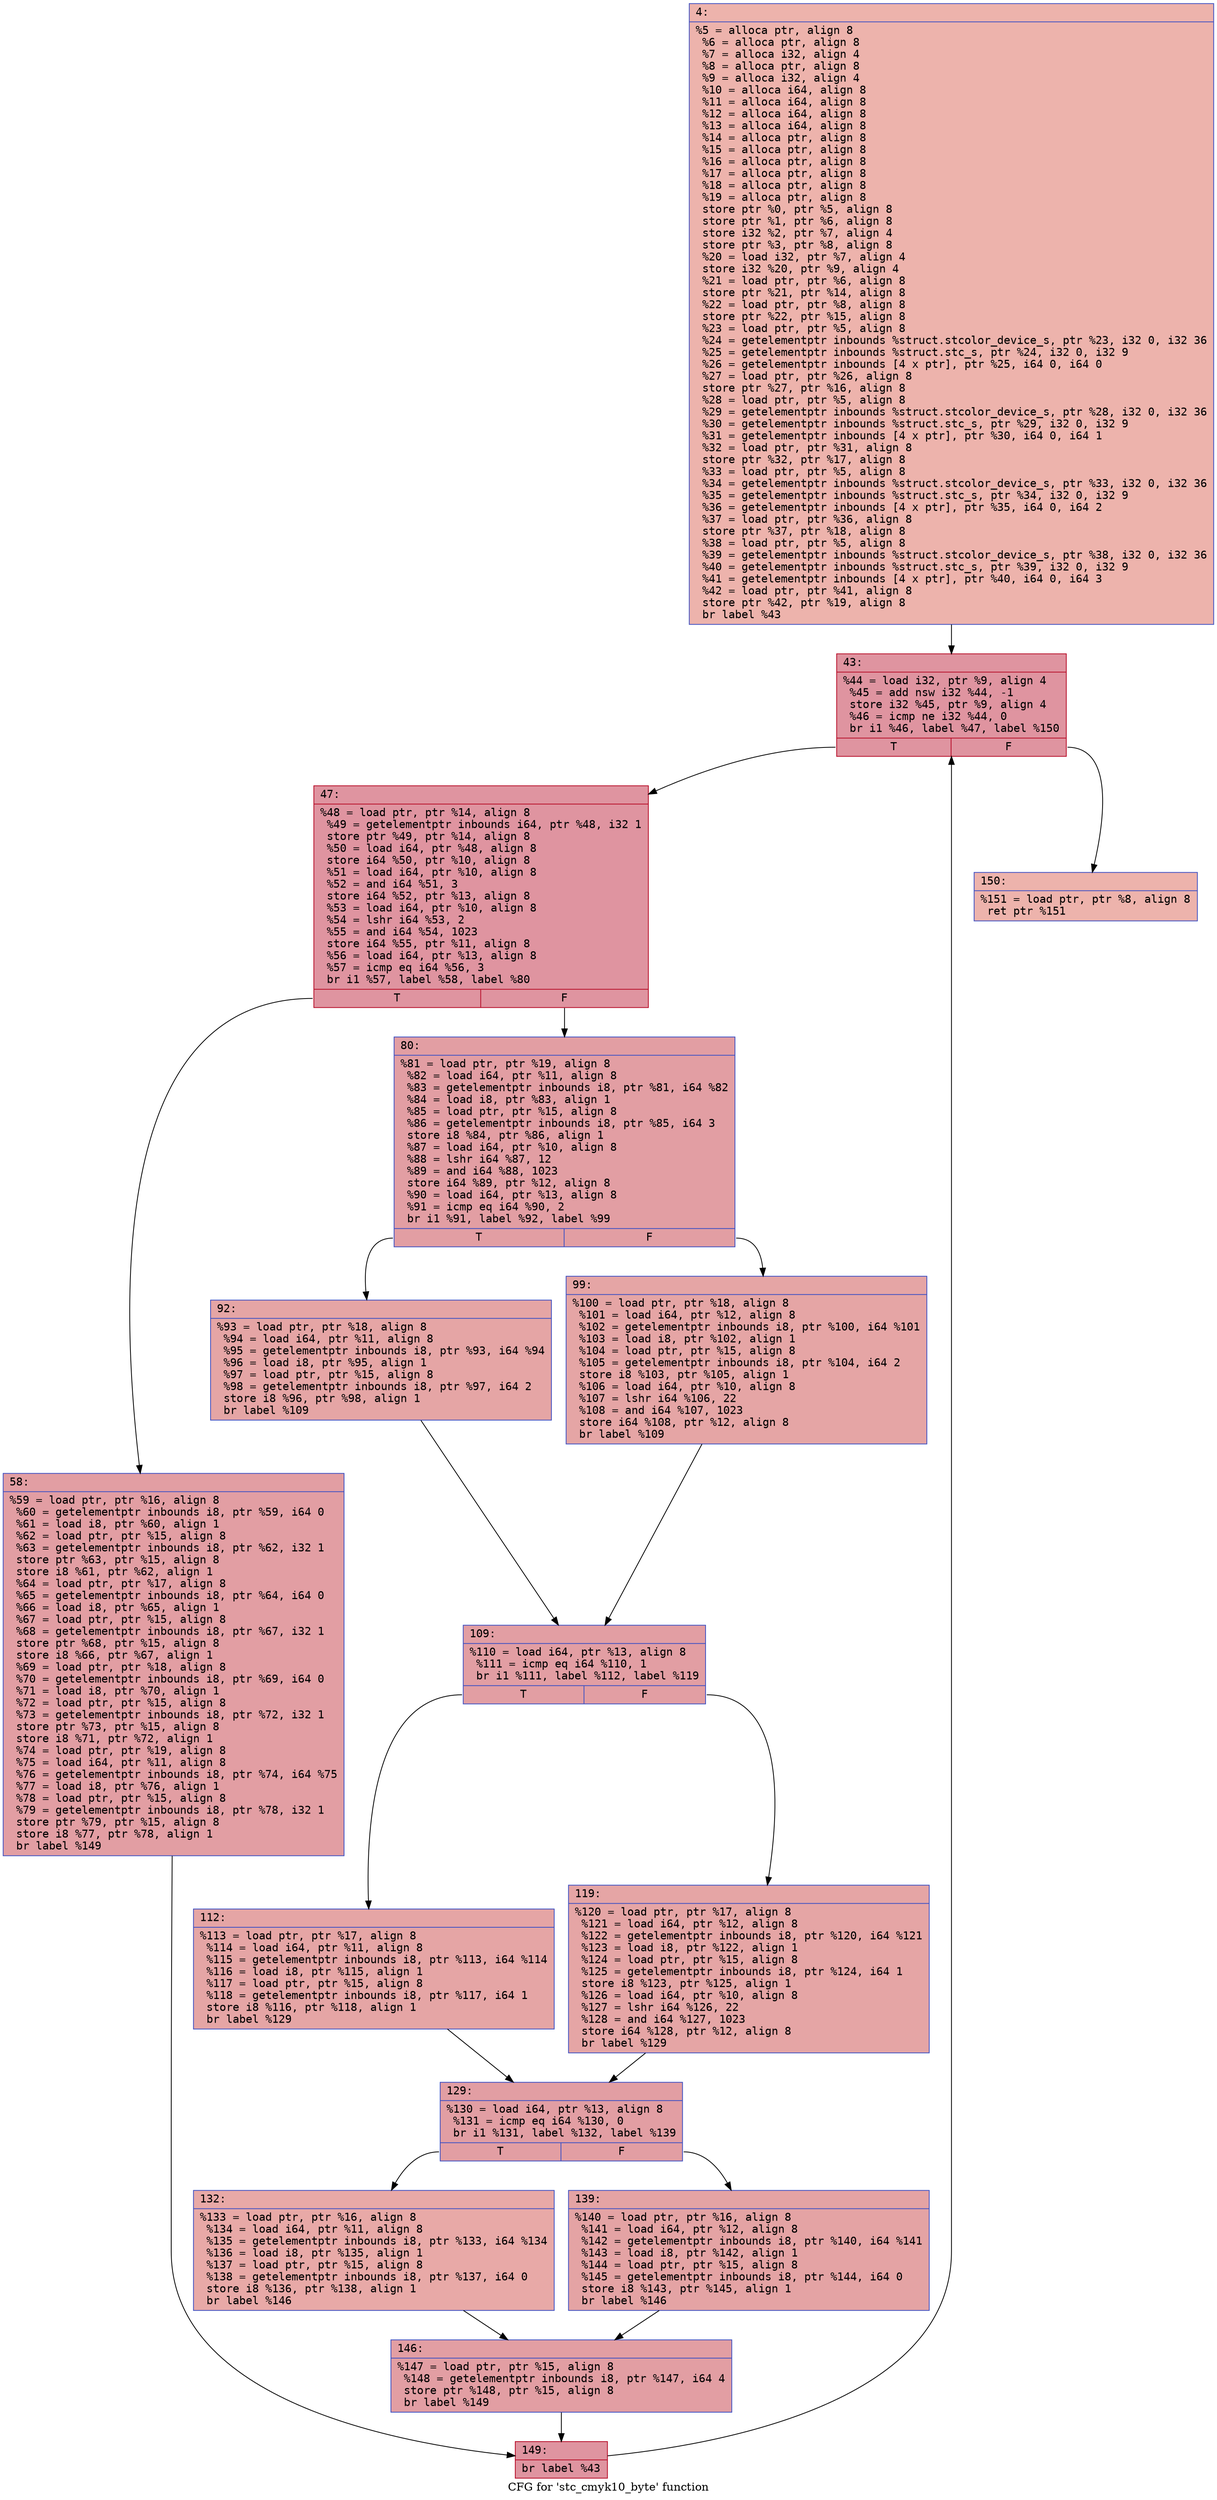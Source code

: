 digraph "CFG for 'stc_cmyk10_byte' function" {
	label="CFG for 'stc_cmyk10_byte' function";

	Node0x6000016a0b40 [shape=record,color="#3d50c3ff", style=filled, fillcolor="#d6524470" fontname="Courier",label="{4:\l|  %5 = alloca ptr, align 8\l  %6 = alloca ptr, align 8\l  %7 = alloca i32, align 4\l  %8 = alloca ptr, align 8\l  %9 = alloca i32, align 4\l  %10 = alloca i64, align 8\l  %11 = alloca i64, align 8\l  %12 = alloca i64, align 8\l  %13 = alloca i64, align 8\l  %14 = alloca ptr, align 8\l  %15 = alloca ptr, align 8\l  %16 = alloca ptr, align 8\l  %17 = alloca ptr, align 8\l  %18 = alloca ptr, align 8\l  %19 = alloca ptr, align 8\l  store ptr %0, ptr %5, align 8\l  store ptr %1, ptr %6, align 8\l  store i32 %2, ptr %7, align 4\l  store ptr %3, ptr %8, align 8\l  %20 = load i32, ptr %7, align 4\l  store i32 %20, ptr %9, align 4\l  %21 = load ptr, ptr %6, align 8\l  store ptr %21, ptr %14, align 8\l  %22 = load ptr, ptr %8, align 8\l  store ptr %22, ptr %15, align 8\l  %23 = load ptr, ptr %5, align 8\l  %24 = getelementptr inbounds %struct.stcolor_device_s, ptr %23, i32 0, i32 36\l  %25 = getelementptr inbounds %struct.stc_s, ptr %24, i32 0, i32 9\l  %26 = getelementptr inbounds [4 x ptr], ptr %25, i64 0, i64 0\l  %27 = load ptr, ptr %26, align 8\l  store ptr %27, ptr %16, align 8\l  %28 = load ptr, ptr %5, align 8\l  %29 = getelementptr inbounds %struct.stcolor_device_s, ptr %28, i32 0, i32 36\l  %30 = getelementptr inbounds %struct.stc_s, ptr %29, i32 0, i32 9\l  %31 = getelementptr inbounds [4 x ptr], ptr %30, i64 0, i64 1\l  %32 = load ptr, ptr %31, align 8\l  store ptr %32, ptr %17, align 8\l  %33 = load ptr, ptr %5, align 8\l  %34 = getelementptr inbounds %struct.stcolor_device_s, ptr %33, i32 0, i32 36\l  %35 = getelementptr inbounds %struct.stc_s, ptr %34, i32 0, i32 9\l  %36 = getelementptr inbounds [4 x ptr], ptr %35, i64 0, i64 2\l  %37 = load ptr, ptr %36, align 8\l  store ptr %37, ptr %18, align 8\l  %38 = load ptr, ptr %5, align 8\l  %39 = getelementptr inbounds %struct.stcolor_device_s, ptr %38, i32 0, i32 36\l  %40 = getelementptr inbounds %struct.stc_s, ptr %39, i32 0, i32 9\l  %41 = getelementptr inbounds [4 x ptr], ptr %40, i64 0, i64 3\l  %42 = load ptr, ptr %41, align 8\l  store ptr %42, ptr %19, align 8\l  br label %43\l}"];
	Node0x6000016a0b40 -> Node0x6000016a0b90[tooltip="4 -> 43\nProbability 100.00%" ];
	Node0x6000016a0b90 [shape=record,color="#b70d28ff", style=filled, fillcolor="#b70d2870" fontname="Courier",label="{43:\l|  %44 = load i32, ptr %9, align 4\l  %45 = add nsw i32 %44, -1\l  store i32 %45, ptr %9, align 4\l  %46 = icmp ne i32 %44, 0\l  br i1 %46, label %47, label %150\l|{<s0>T|<s1>F}}"];
	Node0x6000016a0b90:s0 -> Node0x6000016a0be0[tooltip="43 -> 47\nProbability 96.88%" ];
	Node0x6000016a0b90:s1 -> Node0x6000016a0ff0[tooltip="43 -> 150\nProbability 3.12%" ];
	Node0x6000016a0be0 [shape=record,color="#b70d28ff", style=filled, fillcolor="#b70d2870" fontname="Courier",label="{47:\l|  %48 = load ptr, ptr %14, align 8\l  %49 = getelementptr inbounds i64, ptr %48, i32 1\l  store ptr %49, ptr %14, align 8\l  %50 = load i64, ptr %48, align 8\l  store i64 %50, ptr %10, align 8\l  %51 = load i64, ptr %10, align 8\l  %52 = and i64 %51, 3\l  store i64 %52, ptr %13, align 8\l  %53 = load i64, ptr %10, align 8\l  %54 = lshr i64 %53, 2\l  %55 = and i64 %54, 1023\l  store i64 %55, ptr %11, align 8\l  %56 = load i64, ptr %13, align 8\l  %57 = icmp eq i64 %56, 3\l  br i1 %57, label %58, label %80\l|{<s0>T|<s1>F}}"];
	Node0x6000016a0be0:s0 -> Node0x6000016a0c30[tooltip="47 -> 58\nProbability 50.00%" ];
	Node0x6000016a0be0:s1 -> Node0x6000016a0c80[tooltip="47 -> 80\nProbability 50.00%" ];
	Node0x6000016a0c30 [shape=record,color="#3d50c3ff", style=filled, fillcolor="#be242e70" fontname="Courier",label="{58:\l|  %59 = load ptr, ptr %16, align 8\l  %60 = getelementptr inbounds i8, ptr %59, i64 0\l  %61 = load i8, ptr %60, align 1\l  %62 = load ptr, ptr %15, align 8\l  %63 = getelementptr inbounds i8, ptr %62, i32 1\l  store ptr %63, ptr %15, align 8\l  store i8 %61, ptr %62, align 1\l  %64 = load ptr, ptr %17, align 8\l  %65 = getelementptr inbounds i8, ptr %64, i64 0\l  %66 = load i8, ptr %65, align 1\l  %67 = load ptr, ptr %15, align 8\l  %68 = getelementptr inbounds i8, ptr %67, i32 1\l  store ptr %68, ptr %15, align 8\l  store i8 %66, ptr %67, align 1\l  %69 = load ptr, ptr %18, align 8\l  %70 = getelementptr inbounds i8, ptr %69, i64 0\l  %71 = load i8, ptr %70, align 1\l  %72 = load ptr, ptr %15, align 8\l  %73 = getelementptr inbounds i8, ptr %72, i32 1\l  store ptr %73, ptr %15, align 8\l  store i8 %71, ptr %72, align 1\l  %74 = load ptr, ptr %19, align 8\l  %75 = load i64, ptr %11, align 8\l  %76 = getelementptr inbounds i8, ptr %74, i64 %75\l  %77 = load i8, ptr %76, align 1\l  %78 = load ptr, ptr %15, align 8\l  %79 = getelementptr inbounds i8, ptr %78, i32 1\l  store ptr %79, ptr %15, align 8\l  store i8 %77, ptr %78, align 1\l  br label %149\l}"];
	Node0x6000016a0c30 -> Node0x6000016a0fa0[tooltip="58 -> 149\nProbability 100.00%" ];
	Node0x6000016a0c80 [shape=record,color="#3d50c3ff", style=filled, fillcolor="#be242e70" fontname="Courier",label="{80:\l|  %81 = load ptr, ptr %19, align 8\l  %82 = load i64, ptr %11, align 8\l  %83 = getelementptr inbounds i8, ptr %81, i64 %82\l  %84 = load i8, ptr %83, align 1\l  %85 = load ptr, ptr %15, align 8\l  %86 = getelementptr inbounds i8, ptr %85, i64 3\l  store i8 %84, ptr %86, align 1\l  %87 = load i64, ptr %10, align 8\l  %88 = lshr i64 %87, 12\l  %89 = and i64 %88, 1023\l  store i64 %89, ptr %12, align 8\l  %90 = load i64, ptr %13, align 8\l  %91 = icmp eq i64 %90, 2\l  br i1 %91, label %92, label %99\l|{<s0>T|<s1>F}}"];
	Node0x6000016a0c80:s0 -> Node0x6000016a0cd0[tooltip="80 -> 92\nProbability 50.00%" ];
	Node0x6000016a0c80:s1 -> Node0x6000016a0d20[tooltip="80 -> 99\nProbability 50.00%" ];
	Node0x6000016a0cd0 [shape=record,color="#3d50c3ff", style=filled, fillcolor="#c5333470" fontname="Courier",label="{92:\l|  %93 = load ptr, ptr %18, align 8\l  %94 = load i64, ptr %11, align 8\l  %95 = getelementptr inbounds i8, ptr %93, i64 %94\l  %96 = load i8, ptr %95, align 1\l  %97 = load ptr, ptr %15, align 8\l  %98 = getelementptr inbounds i8, ptr %97, i64 2\l  store i8 %96, ptr %98, align 1\l  br label %109\l}"];
	Node0x6000016a0cd0 -> Node0x6000016a0d70[tooltip="92 -> 109\nProbability 100.00%" ];
	Node0x6000016a0d20 [shape=record,color="#3d50c3ff", style=filled, fillcolor="#c5333470" fontname="Courier",label="{99:\l|  %100 = load ptr, ptr %18, align 8\l  %101 = load i64, ptr %12, align 8\l  %102 = getelementptr inbounds i8, ptr %100, i64 %101\l  %103 = load i8, ptr %102, align 1\l  %104 = load ptr, ptr %15, align 8\l  %105 = getelementptr inbounds i8, ptr %104, i64 2\l  store i8 %103, ptr %105, align 1\l  %106 = load i64, ptr %10, align 8\l  %107 = lshr i64 %106, 22\l  %108 = and i64 %107, 1023\l  store i64 %108, ptr %12, align 8\l  br label %109\l}"];
	Node0x6000016a0d20 -> Node0x6000016a0d70[tooltip="99 -> 109\nProbability 100.00%" ];
	Node0x6000016a0d70 [shape=record,color="#3d50c3ff", style=filled, fillcolor="#be242e70" fontname="Courier",label="{109:\l|  %110 = load i64, ptr %13, align 8\l  %111 = icmp eq i64 %110, 1\l  br i1 %111, label %112, label %119\l|{<s0>T|<s1>F}}"];
	Node0x6000016a0d70:s0 -> Node0x6000016a0dc0[tooltip="109 -> 112\nProbability 50.00%" ];
	Node0x6000016a0d70:s1 -> Node0x6000016a0e10[tooltip="109 -> 119\nProbability 50.00%" ];
	Node0x6000016a0dc0 [shape=record,color="#3d50c3ff", style=filled, fillcolor="#c5333470" fontname="Courier",label="{112:\l|  %113 = load ptr, ptr %17, align 8\l  %114 = load i64, ptr %11, align 8\l  %115 = getelementptr inbounds i8, ptr %113, i64 %114\l  %116 = load i8, ptr %115, align 1\l  %117 = load ptr, ptr %15, align 8\l  %118 = getelementptr inbounds i8, ptr %117, i64 1\l  store i8 %116, ptr %118, align 1\l  br label %129\l}"];
	Node0x6000016a0dc0 -> Node0x6000016a0e60[tooltip="112 -> 129\nProbability 100.00%" ];
	Node0x6000016a0e10 [shape=record,color="#3d50c3ff", style=filled, fillcolor="#c5333470" fontname="Courier",label="{119:\l|  %120 = load ptr, ptr %17, align 8\l  %121 = load i64, ptr %12, align 8\l  %122 = getelementptr inbounds i8, ptr %120, i64 %121\l  %123 = load i8, ptr %122, align 1\l  %124 = load ptr, ptr %15, align 8\l  %125 = getelementptr inbounds i8, ptr %124, i64 1\l  store i8 %123, ptr %125, align 1\l  %126 = load i64, ptr %10, align 8\l  %127 = lshr i64 %126, 22\l  %128 = and i64 %127, 1023\l  store i64 %128, ptr %12, align 8\l  br label %129\l}"];
	Node0x6000016a0e10 -> Node0x6000016a0e60[tooltip="119 -> 129\nProbability 100.00%" ];
	Node0x6000016a0e60 [shape=record,color="#3d50c3ff", style=filled, fillcolor="#be242e70" fontname="Courier",label="{129:\l|  %130 = load i64, ptr %13, align 8\l  %131 = icmp eq i64 %130, 0\l  br i1 %131, label %132, label %139\l|{<s0>T|<s1>F}}"];
	Node0x6000016a0e60:s0 -> Node0x6000016a0eb0[tooltip="129 -> 132\nProbability 37.50%" ];
	Node0x6000016a0e60:s1 -> Node0x6000016a0f00[tooltip="129 -> 139\nProbability 62.50%" ];
	Node0x6000016a0eb0 [shape=record,color="#3d50c3ff", style=filled, fillcolor="#ca3b3770" fontname="Courier",label="{132:\l|  %133 = load ptr, ptr %16, align 8\l  %134 = load i64, ptr %11, align 8\l  %135 = getelementptr inbounds i8, ptr %133, i64 %134\l  %136 = load i8, ptr %135, align 1\l  %137 = load ptr, ptr %15, align 8\l  %138 = getelementptr inbounds i8, ptr %137, i64 0\l  store i8 %136, ptr %138, align 1\l  br label %146\l}"];
	Node0x6000016a0eb0 -> Node0x6000016a0f50[tooltip="132 -> 146\nProbability 100.00%" ];
	Node0x6000016a0f00 [shape=record,color="#3d50c3ff", style=filled, fillcolor="#c32e3170" fontname="Courier",label="{139:\l|  %140 = load ptr, ptr %16, align 8\l  %141 = load i64, ptr %12, align 8\l  %142 = getelementptr inbounds i8, ptr %140, i64 %141\l  %143 = load i8, ptr %142, align 1\l  %144 = load ptr, ptr %15, align 8\l  %145 = getelementptr inbounds i8, ptr %144, i64 0\l  store i8 %143, ptr %145, align 1\l  br label %146\l}"];
	Node0x6000016a0f00 -> Node0x6000016a0f50[tooltip="139 -> 146\nProbability 100.00%" ];
	Node0x6000016a0f50 [shape=record,color="#3d50c3ff", style=filled, fillcolor="#be242e70" fontname="Courier",label="{146:\l|  %147 = load ptr, ptr %15, align 8\l  %148 = getelementptr inbounds i8, ptr %147, i64 4\l  store ptr %148, ptr %15, align 8\l  br label %149\l}"];
	Node0x6000016a0f50 -> Node0x6000016a0fa0[tooltip="146 -> 149\nProbability 100.00%" ];
	Node0x6000016a0fa0 [shape=record,color="#b70d28ff", style=filled, fillcolor="#b70d2870" fontname="Courier",label="{149:\l|  br label %43\l}"];
	Node0x6000016a0fa0 -> Node0x6000016a0b90[tooltip="149 -> 43\nProbability 100.00%" ];
	Node0x6000016a0ff0 [shape=record,color="#3d50c3ff", style=filled, fillcolor="#d6524470" fontname="Courier",label="{150:\l|  %151 = load ptr, ptr %8, align 8\l  ret ptr %151\l}"];
}
